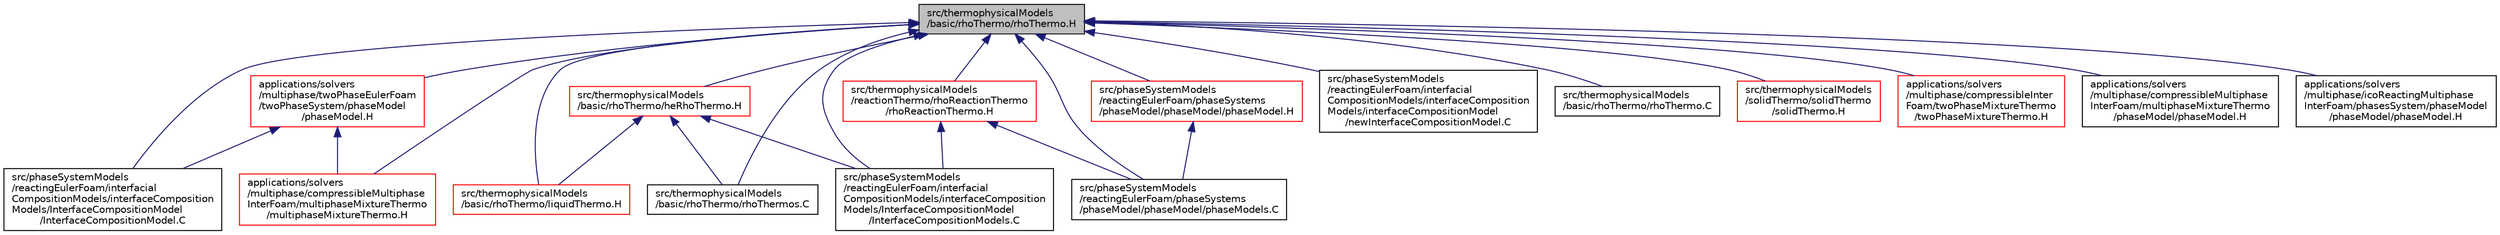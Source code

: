digraph "src/thermophysicalModels/basic/rhoThermo/rhoThermo.H"
{
  bgcolor="transparent";
  edge [fontname="Helvetica",fontsize="10",labelfontname="Helvetica",labelfontsize="10"];
  node [fontname="Helvetica",fontsize="10",shape=record];
  Node1 [label="src/thermophysicalModels\l/basic/rhoThermo/rhoThermo.H",height=0.2,width=0.4,color="black", fillcolor="grey75", style="filled" fontcolor="black"];
  Node1 -> Node2 [dir="back",color="midnightblue",fontsize="10",style="solid",fontname="Helvetica"];
  Node2 [label="src/phaseSystemModels\l/reactingEulerFoam/interfacial\lCompositionModels/interfaceComposition\lModels/InterfaceCompositionModel\l/InterfaceCompositionModel.C",height=0.2,width=0.4,color="black",URL="$src_2phaseSystemModels_2reactingEulerFoam_2interfacialCompositionModels_2interfaceCompositionMod907b7ea6672e8bc5b9b7c63a83330fb2.html"];
  Node1 -> Node3 [dir="back",color="midnightblue",fontsize="10",style="solid",fontname="Helvetica"];
  Node3 [label="src/phaseSystemModels\l/reactingEulerFoam/interfacial\lCompositionModels/interfaceComposition\lModels/InterfaceCompositionModel\l/InterfaceCompositionModels.C",height=0.2,width=0.4,color="black",URL="$src_2phaseSystemModels_2reactingEulerFoam_2interfacialCompositionModels_2interfaceCompositionMod402977e04ca94b4df3eba845120364e9.html"];
  Node1 -> Node4 [dir="back",color="midnightblue",fontsize="10",style="solid",fontname="Helvetica"];
  Node4 [label="src/phaseSystemModels\l/reactingEulerFoam/interfacial\lCompositionModels/interfaceComposition\lModels/interfaceCompositionModel\l/newInterfaceCompositionModel.C",height=0.2,width=0.4,color="black",URL="$newInterfaceCompositionModel_8C.html"];
  Node1 -> Node5 [dir="back",color="midnightblue",fontsize="10",style="solid",fontname="Helvetica"];
  Node5 [label="src/phaseSystemModels\l/reactingEulerFoam/phaseSystems\l/phaseModel/phaseModel/phaseModel.H",height=0.2,width=0.4,color="red",URL="$src_2phaseSystemModels_2reactingEulerFoam_2phaseSystems_2phaseModel_2phaseModel_2phaseModel_8H.html"];
  Node5 -> Node6 [dir="back",color="midnightblue",fontsize="10",style="solid",fontname="Helvetica"];
  Node6 [label="src/phaseSystemModels\l/reactingEulerFoam/phaseSystems\l/phaseModel/phaseModel/phaseModels.C",height=0.2,width=0.4,color="black",URL="$src_2phaseSystemModels_2reactingEulerFoam_2phaseSystems_2phaseModel_2phaseModel_2phaseModels_8C.html"];
  Node1 -> Node6 [dir="back",color="midnightblue",fontsize="10",style="solid",fontname="Helvetica"];
  Node1 -> Node7 [dir="back",color="midnightblue",fontsize="10",style="solid",fontname="Helvetica"];
  Node7 [label="src/thermophysicalModels\l/basic/rhoThermo/heRhoThermo.H",height=0.2,width=0.4,color="red",URL="$heRhoThermo_8H.html"];
  Node7 -> Node3 [dir="back",color="midnightblue",fontsize="10",style="solid",fontname="Helvetica"];
  Node7 -> Node8 [dir="back",color="midnightblue",fontsize="10",style="solid",fontname="Helvetica"];
  Node8 [label="src/thermophysicalModels\l/basic/rhoThermo/liquidThermo.H",height=0.2,width=0.4,color="red",URL="$liquidThermo_8H.html"];
  Node7 -> Node9 [dir="back",color="midnightblue",fontsize="10",style="solid",fontname="Helvetica"];
  Node9 [label="src/thermophysicalModels\l/basic/rhoThermo/rhoThermos.C",height=0.2,width=0.4,color="black",URL="$rhoThermos_8C.html"];
  Node1 -> Node8 [dir="back",color="midnightblue",fontsize="10",style="solid",fontname="Helvetica"];
  Node1 -> Node10 [dir="back",color="midnightblue",fontsize="10",style="solid",fontname="Helvetica"];
  Node10 [label="src/thermophysicalModels\l/basic/rhoThermo/rhoThermo.C",height=0.2,width=0.4,color="black",URL="$rhoThermo_8C.html"];
  Node1 -> Node9 [dir="back",color="midnightblue",fontsize="10",style="solid",fontname="Helvetica"];
  Node1 -> Node11 [dir="back",color="midnightblue",fontsize="10",style="solid",fontname="Helvetica"];
  Node11 [label="src/thermophysicalModels\l/reactionThermo/rhoReactionThermo\l/rhoReactionThermo.H",height=0.2,width=0.4,color="red",URL="$rhoReactionThermo_8H.html"];
  Node11 -> Node3 [dir="back",color="midnightblue",fontsize="10",style="solid",fontname="Helvetica"];
  Node11 -> Node6 [dir="back",color="midnightblue",fontsize="10",style="solid",fontname="Helvetica"];
  Node1 -> Node12 [dir="back",color="midnightblue",fontsize="10",style="solid",fontname="Helvetica"];
  Node12 [label="src/thermophysicalModels\l/solidThermo/solidThermo\l/solidThermo.H",height=0.2,width=0.4,color="red",URL="$solidThermo_8H.html"];
  Node1 -> Node13 [dir="back",color="midnightblue",fontsize="10",style="solid",fontname="Helvetica"];
  Node13 [label="applications/solvers\l/multiphase/compressibleInter\lFoam/twoPhaseMixtureThermo\l/twoPhaseMixtureThermo.H",height=0.2,width=0.4,color="red",URL="$twoPhaseMixtureThermo_8H.html"];
  Node1 -> Node14 [dir="back",color="midnightblue",fontsize="10",style="solid",fontname="Helvetica"];
  Node14 [label="applications/solvers\l/multiphase/compressibleMultiphase\lInterFoam/multiphaseMixtureThermo\l/multiphaseMixtureThermo.H",height=0.2,width=0.4,color="red",URL="$multiphaseMixtureThermo_8H.html"];
  Node1 -> Node15 [dir="back",color="midnightblue",fontsize="10",style="solid",fontname="Helvetica"];
  Node15 [label="applications/solvers\l/multiphase/compressibleMultiphase\lInterFoam/multiphaseMixtureThermo\l/phaseModel/phaseModel.H",height=0.2,width=0.4,color="black",URL="$applications_2solvers_2multiphase_2compressibleMultiphaseInterFoam_2multiphaseMixtureThermo_2phaseModel_2phaseModel_8H.html"];
  Node1 -> Node16 [dir="back",color="midnightblue",fontsize="10",style="solid",fontname="Helvetica"];
  Node16 [label="applications/solvers\l/multiphase/icoReactingMultiphase\lInterFoam/phasesSystem/phaseModel\l/phaseModel/phaseModel.H",height=0.2,width=0.4,color="black",URL="$applications_2solvers_2multiphase_2icoReactingMultiphaseInterFoam_2phasesSystem_2phaseModel_2phaseModel_2phaseModel_8H.html"];
  Node1 -> Node17 [dir="back",color="midnightblue",fontsize="10",style="solid",fontname="Helvetica"];
  Node17 [label="applications/solvers\l/multiphase/twoPhaseEulerFoam\l/twoPhaseSystem/phaseModel\l/phaseModel.H",height=0.2,width=0.4,color="red",URL="$applications_2solvers_2multiphase_2twoPhaseEulerFoam_2twoPhaseSystem_2phaseModel_2phaseModel_8H.html"];
  Node17 -> Node2 [dir="back",color="midnightblue",fontsize="10",style="solid",fontname="Helvetica"];
  Node17 -> Node14 [dir="back",color="midnightblue",fontsize="10",style="solid",fontname="Helvetica"];
}
